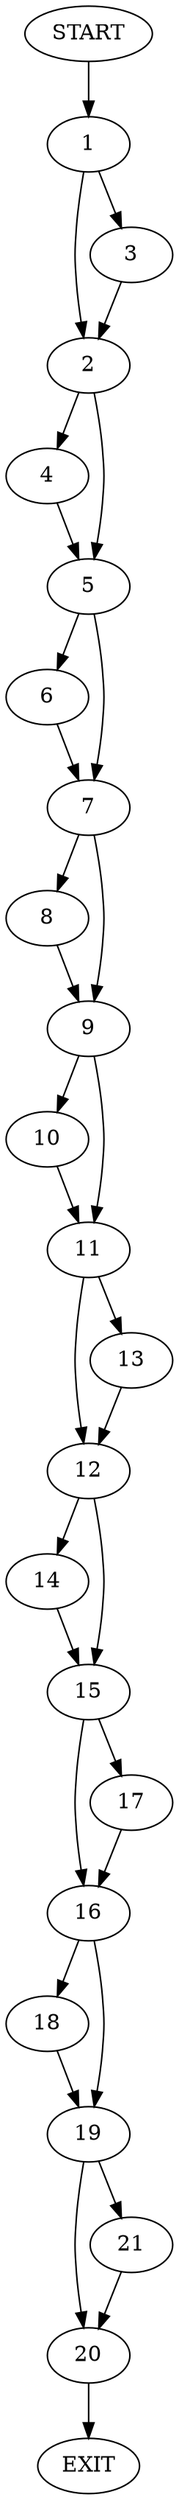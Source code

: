 digraph {
0 [label="START"]
22 [label="EXIT"]
0 -> 1
1 -> 2
1 -> 3
3 -> 2
2 -> 4
2 -> 5
4 -> 5
5 -> 6
5 -> 7
6 -> 7
7 -> 8
7 -> 9
8 -> 9
9 -> 10
9 -> 11
11 -> 12
11 -> 13
10 -> 11
12 -> 14
12 -> 15
13 -> 12
14 -> 15
15 -> 16
15 -> 17
16 -> 18
16 -> 19
17 -> 16
18 -> 19
19 -> 20
19 -> 21
20 -> 22
21 -> 20
}
